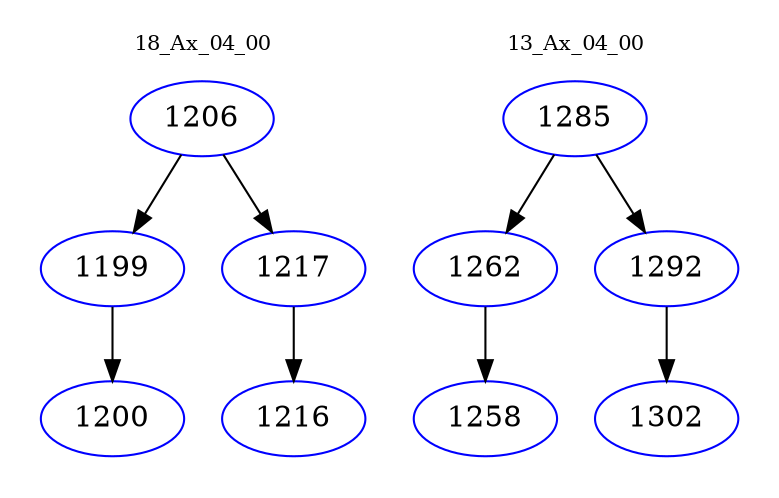 digraph{
subgraph cluster_0 {
color = white
label = "18_Ax_04_00";
fontsize=10;
T0_1206 [label="1206", color="blue"]
T0_1206 -> T0_1199 [color="black"]
T0_1199 [label="1199", color="blue"]
T0_1199 -> T0_1200 [color="black"]
T0_1200 [label="1200", color="blue"]
T0_1206 -> T0_1217 [color="black"]
T0_1217 [label="1217", color="blue"]
T0_1217 -> T0_1216 [color="black"]
T0_1216 [label="1216", color="blue"]
}
subgraph cluster_1 {
color = white
label = "13_Ax_04_00";
fontsize=10;
T1_1285 [label="1285", color="blue"]
T1_1285 -> T1_1262 [color="black"]
T1_1262 [label="1262", color="blue"]
T1_1262 -> T1_1258 [color="black"]
T1_1258 [label="1258", color="blue"]
T1_1285 -> T1_1292 [color="black"]
T1_1292 [label="1292", color="blue"]
T1_1292 -> T1_1302 [color="black"]
T1_1302 [label="1302", color="blue"]
}
}
